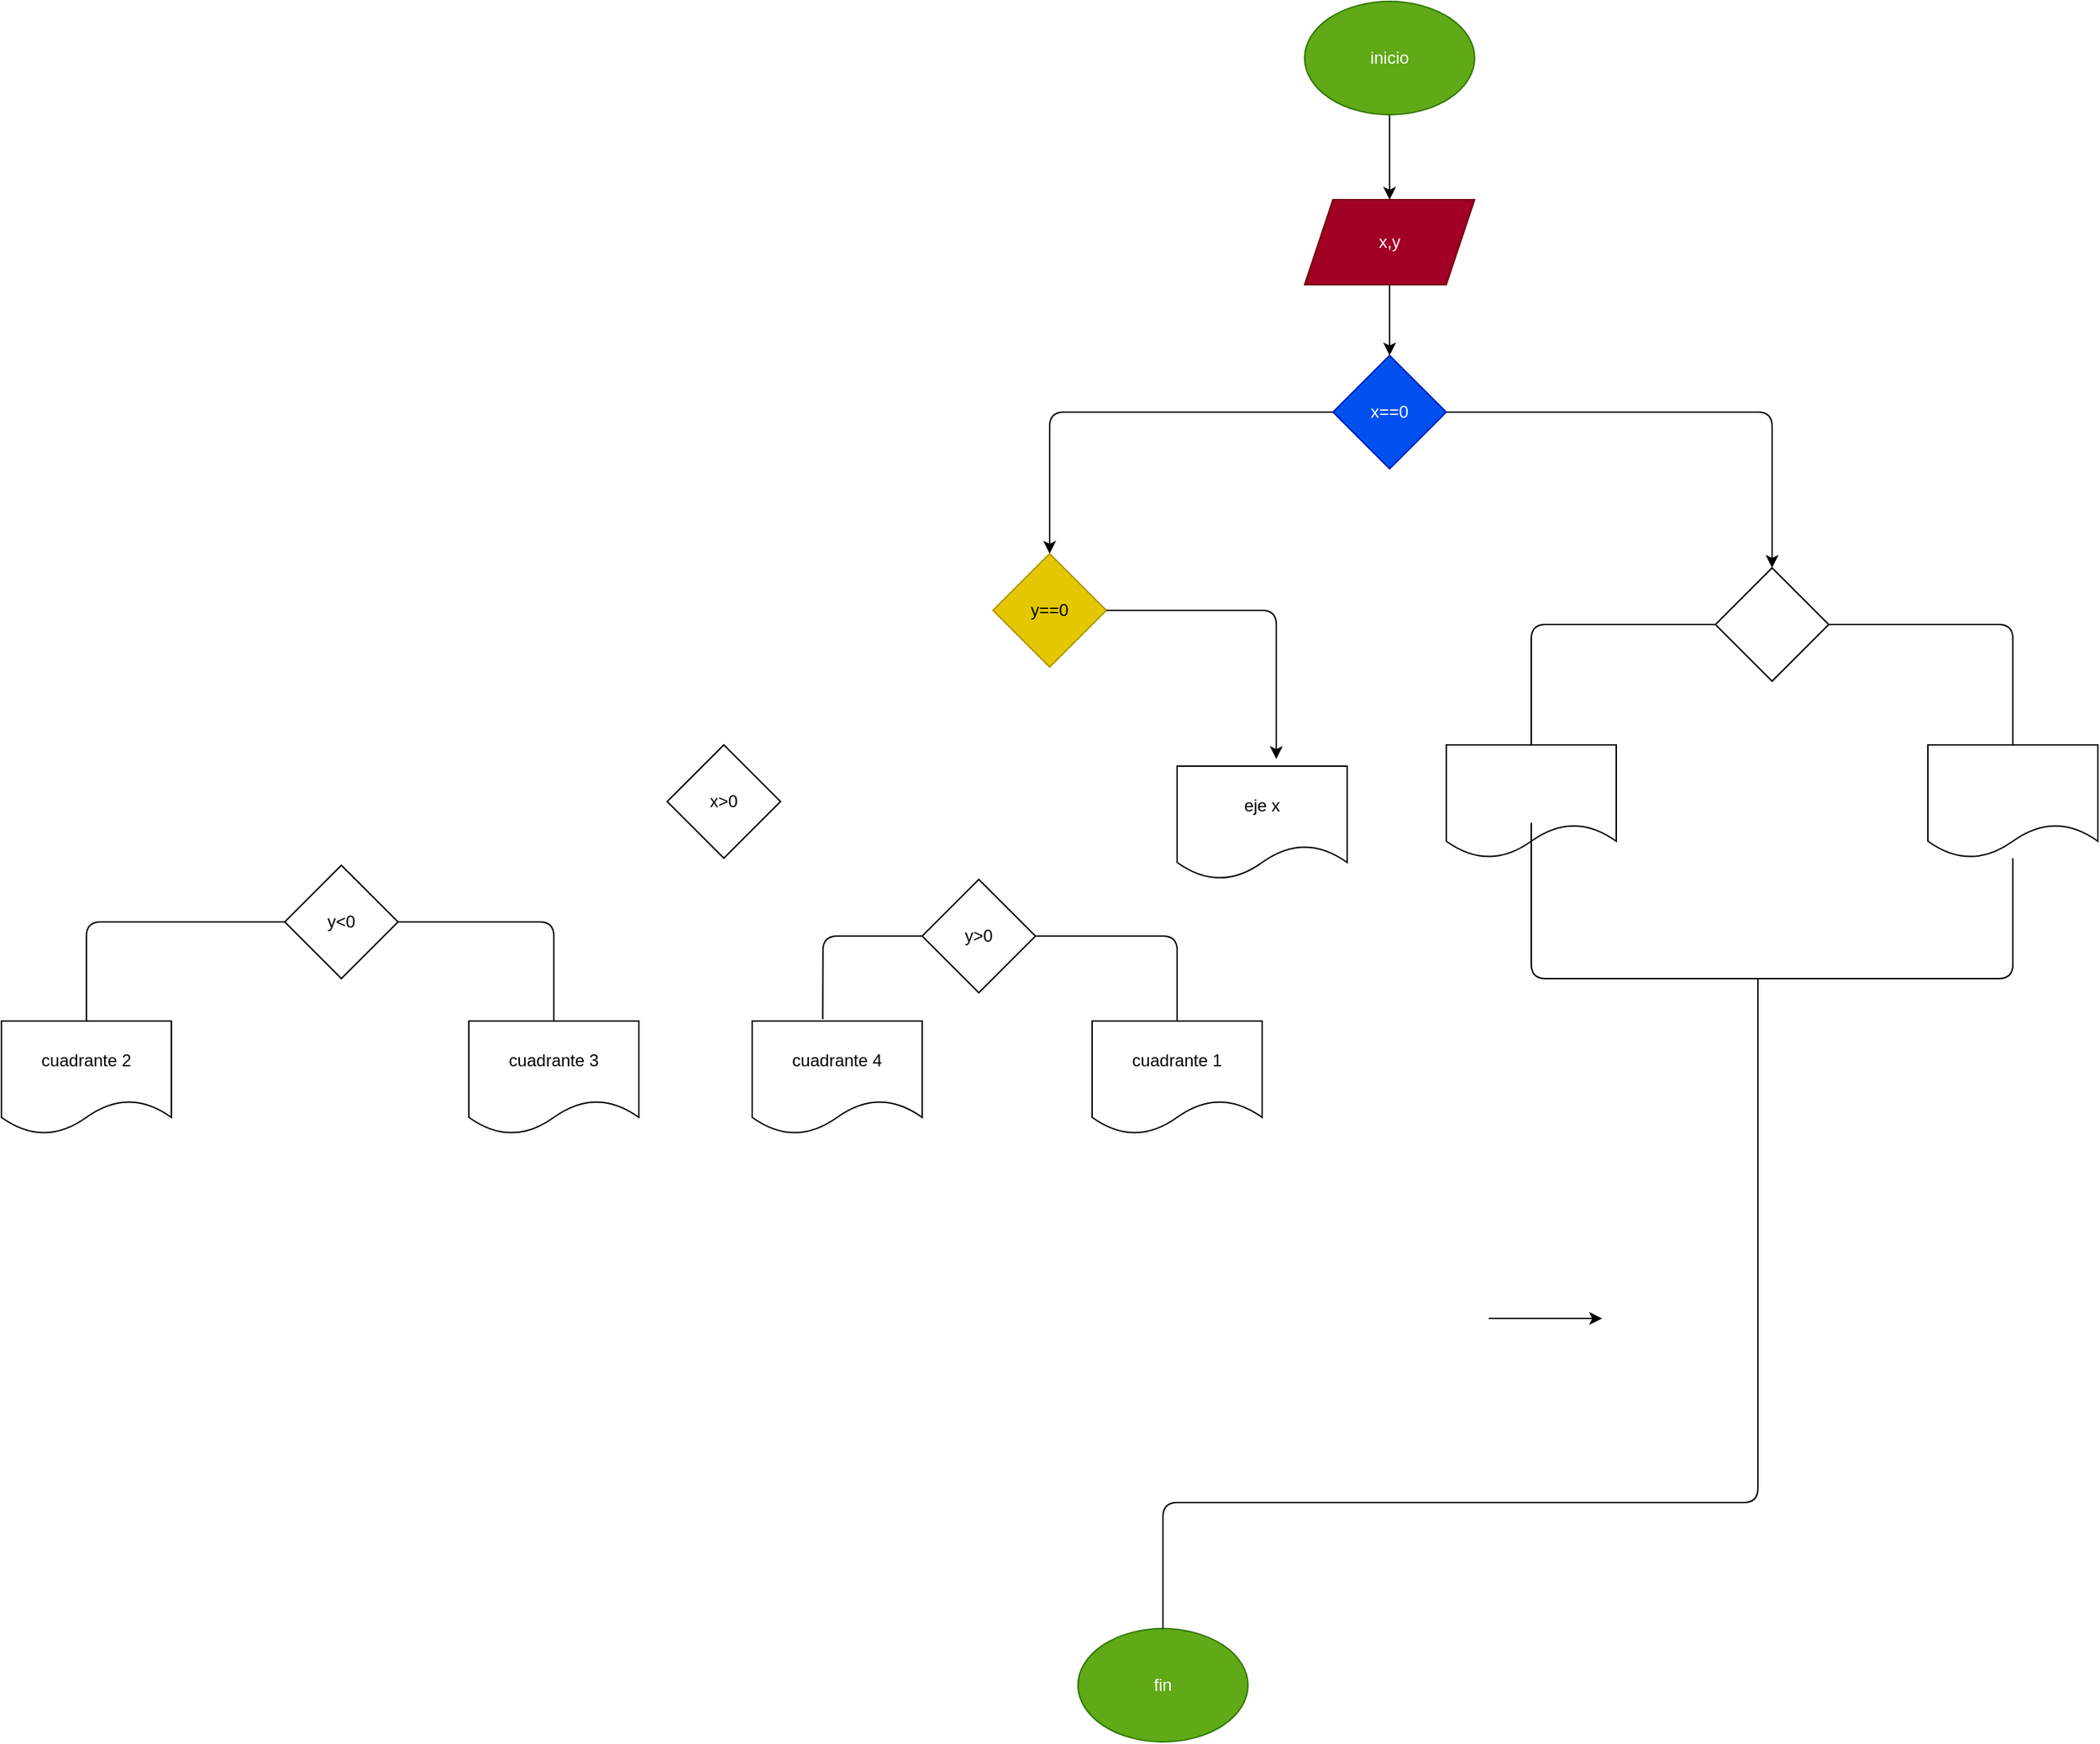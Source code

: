 <mxfile>
    <diagram id="YIsx_v7lJYpMFvFa3h_Z" name="Página-1">
        <mxGraphModel dx="1773" dy="587" grid="1" gridSize="10" guides="1" tooltips="1" connect="1" arrows="1" fold="1" page="1" pageScale="1" pageWidth="827" pageHeight="1169" math="0" shadow="0">
            <root>
                <mxCell id="0"/>
                <mxCell id="1" parent="0"/>
                <mxCell id="5" value="" style="edgeStyle=none;html=1;" edge="1" parent="1" source="2" target="4">
                    <mxGeometry relative="1" as="geometry"/>
                </mxCell>
                <mxCell id="2" value="inicio" style="ellipse;whiteSpace=wrap;html=1;fillColor=#60a917;fontColor=#ffffff;strokeColor=#2D7600;" vertex="1" parent="1">
                    <mxGeometry x="300" y="20" width="120" height="80" as="geometry"/>
                </mxCell>
                <mxCell id="7" value="" style="edgeStyle=none;html=1;" edge="1" parent="1" source="4" target="6">
                    <mxGeometry relative="1" as="geometry"/>
                </mxCell>
                <mxCell id="4" value="x,y" style="shape=parallelogram;perimeter=parallelogramPerimeter;whiteSpace=wrap;html=1;fixedSize=1;fillColor=#a20025;fontColor=#ffffff;strokeColor=#6F0000;" vertex="1" parent="1">
                    <mxGeometry x="300" y="160" width="120" height="60" as="geometry"/>
                </mxCell>
                <mxCell id="6" value="x==0" style="rhombus;whiteSpace=wrap;html=1;fillColor=#0050ef;fontColor=#ffffff;strokeColor=#001DBC;" vertex="1" parent="1">
                    <mxGeometry x="320" y="270" width="80" height="80" as="geometry"/>
                </mxCell>
                <mxCell id="9" value="" style="endArrow=classic;html=1;entryX=0.5;entryY=0;entryDx=0;entryDy=0;exitX=0;exitY=0.5;exitDx=0;exitDy=0;" edge="1" parent="1" source="6">
                    <mxGeometry width="50" height="50" relative="1" as="geometry">
                        <mxPoint x="320" y="450" as="sourcePoint"/>
                        <mxPoint x="120" y="410" as="targetPoint"/>
                        <Array as="points">
                            <mxPoint x="120" y="310"/>
                        </Array>
                    </mxGeometry>
                </mxCell>
                <mxCell id="11" value="" style="endArrow=classic;html=1;entryX=0.5;entryY=0;entryDx=0;entryDy=0;exitX=1;exitY=0.5;exitDx=0;exitDy=0;" edge="1" parent="1" source="6">
                    <mxGeometry width="50" height="50" relative="1" as="geometry">
                        <mxPoint x="360" y="450" as="sourcePoint"/>
                        <mxPoint x="630" y="420" as="targetPoint"/>
                        <Array as="points">
                            <mxPoint x="630" y="310"/>
                        </Array>
                    </mxGeometry>
                </mxCell>
                <mxCell id="13" value="y==0" style="rhombus;whiteSpace=wrap;html=1;fillColor=#e3c800;fontColor=#000000;strokeColor=#B09500;" vertex="1" parent="1">
                    <mxGeometry x="80" y="410" width="80" height="80" as="geometry"/>
                </mxCell>
                <mxCell id="27" value="" style="endArrow=classic;html=1;exitX=1;exitY=0.5;exitDx=0;exitDy=0;entryX=0.5;entryY=0;entryDx=0;entryDy=0;" edge="1" parent="1" source="13">
                    <mxGeometry width="50" height="50" relative="1" as="geometry">
                        <mxPoint x="350" y="570" as="sourcePoint"/>
                        <mxPoint x="280" y="555" as="targetPoint"/>
                        <Array as="points">
                            <mxPoint x="280" y="450"/>
                        </Array>
                    </mxGeometry>
                </mxCell>
                <mxCell id="45" value="fin" style="ellipse;whiteSpace=wrap;html=1;fillColor=#60a917;fontColor=#ffffff;strokeColor=#2D7600;" vertex="1" parent="1">
                    <mxGeometry x="140" y="1169" width="120" height="80" as="geometry"/>
                </mxCell>
                <mxCell id="50" value="" style="rhombus;whiteSpace=wrap;html=1;" vertex="1" parent="1">
                    <mxGeometry x="590" y="420" width="80" height="80" as="geometry"/>
                </mxCell>
                <mxCell id="51" value="" style="shape=document;whiteSpace=wrap;html=1;boundedLbl=1;" vertex="1" parent="1">
                    <mxGeometry x="400" y="545" width="120" height="80" as="geometry"/>
                </mxCell>
                <mxCell id="52" value="" style="shape=document;whiteSpace=wrap;html=1;boundedLbl=1;" vertex="1" parent="1">
                    <mxGeometry x="740" y="545" width="120" height="80" as="geometry"/>
                </mxCell>
                <mxCell id="53" value="" style="endArrow=none;html=1;exitX=0.5;exitY=0;exitDx=0;exitDy=0;" edge="1" parent="1" source="51" target="50">
                    <mxGeometry width="50" height="50" relative="1" as="geometry">
                        <mxPoint x="680" y="760" as="sourcePoint"/>
                        <mxPoint x="730" y="710" as="targetPoint"/>
                        <Array as="points">
                            <mxPoint x="460" y="460"/>
                        </Array>
                    </mxGeometry>
                </mxCell>
                <mxCell id="54" value="" style="endArrow=none;html=1;entryX=1;entryY=0.5;entryDx=0;entryDy=0;exitX=0.5;exitY=0;exitDx=0;exitDy=0;" edge="1" parent="1" source="52" target="50">
                    <mxGeometry width="50" height="50" relative="1" as="geometry">
                        <mxPoint x="690" y="660" as="sourcePoint"/>
                        <mxPoint x="740" y="610" as="targetPoint"/>
                        <Array as="points">
                            <mxPoint x="800" y="460"/>
                        </Array>
                    </mxGeometry>
                </mxCell>
                <mxCell id="55" value="" style="endArrow=none;html=1;" edge="1" parent="1" target="52">
                    <mxGeometry width="50" height="50" relative="1" as="geometry">
                        <mxPoint x="630" y="710" as="sourcePoint"/>
                        <mxPoint x="800" y="620" as="targetPoint"/>
                        <Array as="points">
                            <mxPoint x="800" y="710"/>
                        </Array>
                    </mxGeometry>
                </mxCell>
                <mxCell id="56" value="" style="endArrow=none;html=1;entryX=0.5;entryY=0.688;entryDx=0;entryDy=0;entryPerimeter=0;" edge="1" parent="1" target="51">
                    <mxGeometry width="50" height="50" relative="1" as="geometry">
                        <mxPoint x="630" y="710" as="sourcePoint"/>
                        <mxPoint x="740" y="610" as="targetPoint"/>
                        <Array as="points">
                            <mxPoint x="460" y="710"/>
                        </Array>
                    </mxGeometry>
                </mxCell>
                <mxCell id="57" value="eje x" style="shape=document;whiteSpace=wrap;html=1;boundedLbl=1;" vertex="1" parent="1">
                    <mxGeometry x="210" y="560" width="120" height="80" as="geometry"/>
                </mxCell>
                <mxCell id="58" value="" style="endArrow=none;html=1;exitX=0.5;exitY=0;exitDx=0;exitDy=0;" edge="1" parent="1" source="45">
                    <mxGeometry width="50" height="50" relative="1" as="geometry">
                        <mxPoint x="330" y="920" as="sourcePoint"/>
                        <mxPoint x="620" y="710" as="targetPoint"/>
                        <Array as="points">
                            <mxPoint x="200" y="1080"/>
                            <mxPoint x="620" y="1080"/>
                        </Array>
                    </mxGeometry>
                </mxCell>
                <mxCell id="59" value="x&amp;gt;0" style="rhombus;whiteSpace=wrap;html=1;" vertex="1" parent="1">
                    <mxGeometry x="-150" y="545" width="80" height="80" as="geometry"/>
                </mxCell>
                <mxCell id="60" value="y&amp;gt;0" style="rhombus;whiteSpace=wrap;html=1;" vertex="1" parent="1">
                    <mxGeometry x="30" y="640" width="80" height="80" as="geometry"/>
                </mxCell>
                <mxCell id="62" value="y&amp;lt;0" style="rhombus;whiteSpace=wrap;html=1;" vertex="1" parent="1">
                    <mxGeometry x="-420" y="630" width="80" height="80" as="geometry"/>
                </mxCell>
                <mxCell id="64" value="cuadrante 3" style="shape=document;whiteSpace=wrap;html=1;boundedLbl=1;" vertex="1" parent="1">
                    <mxGeometry x="-290" y="740" width="120" height="80" as="geometry"/>
                </mxCell>
                <mxCell id="65" value="cuadrante 2" style="shape=document;whiteSpace=wrap;html=1;boundedLbl=1;" vertex="1" parent="1">
                    <mxGeometry x="-620" y="740" width="120" height="80" as="geometry"/>
                </mxCell>
                <mxCell id="66" value="cuadrante 1" style="shape=document;whiteSpace=wrap;html=1;boundedLbl=1;" vertex="1" parent="1">
                    <mxGeometry x="150" y="740" width="120" height="80" as="geometry"/>
                </mxCell>
                <mxCell id="67" value="cuadrante 4" style="shape=document;whiteSpace=wrap;html=1;boundedLbl=1;" vertex="1" parent="1">
                    <mxGeometry x="-90" y="740" width="120" height="80" as="geometry"/>
                </mxCell>
                <mxCell id="68" value="" style="edgeStyle=none;orthogonalLoop=1;jettySize=auto;html=1;" edge="1" parent="1">
                    <mxGeometry width="80" relative="1" as="geometry">
                        <mxPoint x="430" y="950" as="sourcePoint"/>
                        <mxPoint x="510" y="950" as="targetPoint"/>
                        <Array as="points"/>
                    </mxGeometry>
                </mxCell>
                <mxCell id="70" value="" style="endArrow=none;html=1;entryX=1;entryY=0.5;entryDx=0;entryDy=0;" edge="1" parent="1" target="62">
                    <mxGeometry width="50" height="50" relative="1" as="geometry">
                        <mxPoint x="-230" y="740" as="sourcePoint"/>
                        <mxPoint x="-160" y="710" as="targetPoint"/>
                        <Array as="points">
                            <mxPoint x="-230" y="670"/>
                        </Array>
                    </mxGeometry>
                </mxCell>
                <mxCell id="71" value="" style="endArrow=none;html=1;entryX=0;entryY=0.5;entryDx=0;entryDy=0;exitX=0.5;exitY=0;exitDx=0;exitDy=0;" edge="1" parent="1" source="65" target="62">
                    <mxGeometry width="50" height="50" relative="1" as="geometry">
                        <mxPoint x="-210" y="760" as="sourcePoint"/>
                        <mxPoint x="-160" y="710" as="targetPoint"/>
                        <Array as="points">
                            <mxPoint x="-560" y="670"/>
                        </Array>
                    </mxGeometry>
                </mxCell>
                <mxCell id="72" value="" style="endArrow=none;html=1;entryX=0;entryY=0.5;entryDx=0;entryDy=0;exitX=0.415;exitY=-0.016;exitDx=0;exitDy=0;exitPerimeter=0;" edge="1" parent="1" source="67" target="60">
                    <mxGeometry width="50" height="50" relative="1" as="geometry">
                        <mxPoint x="-210" y="760" as="sourcePoint"/>
                        <mxPoint x="-160" y="710" as="targetPoint"/>
                        <Array as="points">
                            <mxPoint x="-40" y="680"/>
                        </Array>
                    </mxGeometry>
                </mxCell>
                <mxCell id="74" value="" style="endArrow=none;html=1;entryX=1;entryY=0.5;entryDx=0;entryDy=0;exitX=0.5;exitY=0;exitDx=0;exitDy=0;" edge="1" parent="1" source="66" target="60">
                    <mxGeometry width="50" height="50" relative="1" as="geometry">
                        <mxPoint x="-210" y="760" as="sourcePoint"/>
                        <mxPoint x="-160" y="710" as="targetPoint"/>
                        <Array as="points">
                            <mxPoint x="210" y="680"/>
                        </Array>
                    </mxGeometry>
                </mxCell>
            </root>
        </mxGraphModel>
    </diagram>
</mxfile>